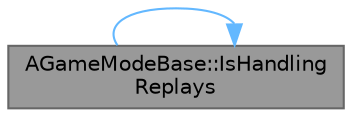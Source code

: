 digraph "AGameModeBase::IsHandlingReplays"
{
 // INTERACTIVE_SVG=YES
 // LATEX_PDF_SIZE
  bgcolor="transparent";
  edge [fontname=Helvetica,fontsize=10,labelfontname=Helvetica,labelfontsize=10];
  node [fontname=Helvetica,fontsize=10,shape=box,height=0.2,width=0.4];
  rankdir="LR";
  Node1 [id="Node000001",label="AGameModeBase::IsHandling\lReplays",height=0.2,width=0.4,color="gray40", fillcolor="grey60", style="filled", fontcolor="black",tooltip="Returns true if replays will start/stop during gameplay starting/stopping."];
  Node1 -> Node1 [id="edge1_Node000001_Node000001",color="steelblue1",style="solid",tooltip=" "];
}
